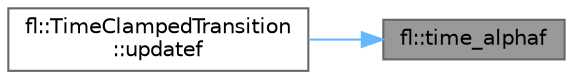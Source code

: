 digraph "fl::time_alphaf"
{
 // INTERACTIVE_SVG=YES
 // LATEX_PDF_SIZE
  bgcolor="transparent";
  edge [fontname=Helvetica,fontsize=10,labelfontname=Helvetica,labelfontsize=10];
  node [fontname=Helvetica,fontsize=10,shape=box,height=0.2,width=0.4];
  rankdir="RL";
  Node1 [id="Node000001",label="fl::time_alphaf",height=0.2,width=0.4,color="gray40", fillcolor="grey60", style="filled", fontcolor="black",tooltip=" "];
  Node1 -> Node2 [id="edge1_Node000001_Node000002",dir="back",color="steelblue1",style="solid",tooltip=" "];
  Node2 [id="Node000002",label="fl::TimeClampedTransition\l::updatef",height=0.2,width=0.4,color="grey40", fillcolor="white", style="filled",URL="$d8/d62/classfl_1_1_time_clamped_transition_ab588489064f1e95238f5414268909602.html#ab588489064f1e95238f5414268909602",tooltip=" "];
}
